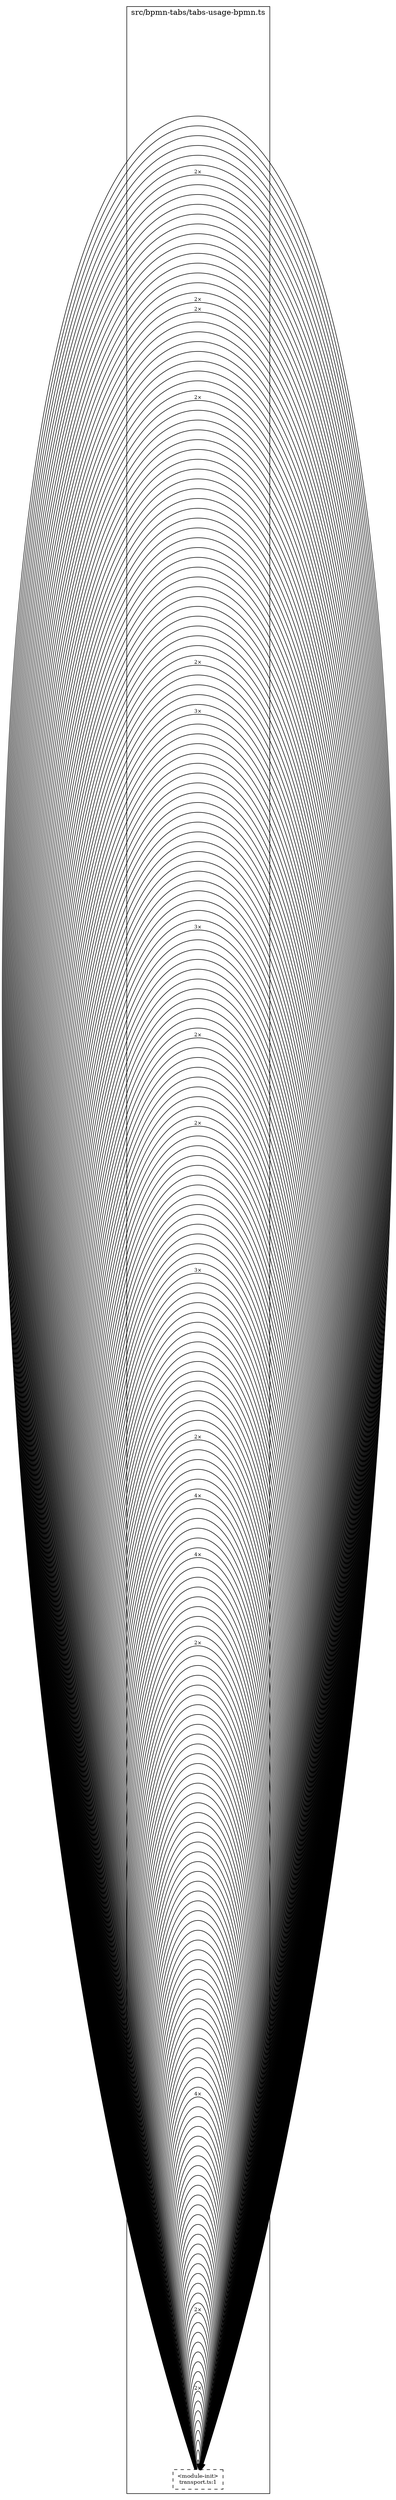 digraph G {
  graph [rankdir=LR];
  node [shape=box, fontsize=10];
  edge [fontsize=9];
  subgraph cluster_0 {
    label="src/bpmn-tabs/tabs-usage-bpmn.ts";
    n2f55736572732f6d6974612f [label="<module-init>\ntabs-usage-bpmn.ts:1"];
    n2f55736572732f6d6974612f [label="<anonymous class>.onCreatePanel()\ntabs-usage-bpmn.ts:13"];
    n2f55736572732f6d6974612f [label="tabs()\ntabs-usage-bpmn.ts:22"];
    n2f55736572732f6d6974612f [label="<anonymous class>.onActivate()\ntabs-usage-bpmn.ts:25"];
    n2f55736572732f6d6974612f [label="<anonymous class>.onClose()\ntabs-usage-bpmn.ts:36"];
    n2f55736572732f6d6974612f [label="<anonymous class>.onDestroyPanel()\ntabs-usage-bpmn.ts:49"];
    n2f55736572732f6d6974612f [label="<anonymous class>.onAddRequest()\ntabs-usage-bpmn.ts:54"];
    n2f55736572732f6d6974612f [label="addDiagram\ntabs-usage-bpmn.ts:59"];
    n2f55736572732f6d6974612f [label="baseline\ntabs-usage-bpmn.ts:65"];
    n2f55736572732f6d6974612f [label="<anonymous fn>()\ntabs-usage-bpmn.ts:66"];
    n2f55736572732f6d6974612f [label="dirty\ntabs-usage-bpmn.ts:68"];
    n2f55736572732f6d6974612f [label="hash\ntabs-usage-bpmn.ts:77"];
    n2f55736572732f6d6974612f [label="saveActive\ntabs-usage-bpmn.ts:84"];
  }
  subgraph cluster_1 {
    label="src/bpmn-tabs/tabs.ts";
    n2f55736572732f6d6974612f [label="<module-init>\ntabs.ts:1"];
    n2f55736572732f6d6974612f [label="<anonymous fn>()\ntabs.ts:40"];
    n2f55736572732f6d6974612f [label="Tabs.add()\ntabs.ts:45"];
    n2f55736572732f6d6974612f [label="<anonymous fn>()\ntabs.ts:77"];
    n2f55736572732f6d6974612f [label="<anonymous fn>()\ntabs.ts:78"];
    n2f55736572732f6d6974612f [label="<anonymous fn>()\ntabs.ts:88"];
    n2f55736572732f6d6974612f [label="<anonymous fn>()\ntabs.ts:89"];
    n2f55736572732f6d6974612f [label="Tabs.markDirty()\ntabs.ts:107"];
    n2f55736572732f6d6974612f [label="Tabs.close()\ntabs.ts:114"];
    n2f55736572732f6d6974612f [label="Tabs.activate()\ntabs.ts:146"];
    n2f55736572732f6d6974612f [label="<anonymous fn>()\ntabs.ts:151"];
    n2f55736572732f6d6974612f [label="<anonymous fn>()\ntabs.ts:156"];
    n2f55736572732f6d6974612f [label="Tabs.setTitle()\ntabs.ts:169"];
    n2f55736572732f6d6974612f [label="Tabs.closeOthers()\ntabs.ts:177"];
    n2f55736572732f6d6974612f [label="tabs()\ntabs.ts:178"];
    n2f55736572732f6d6974612f [label="Tabs.closeAll()\ntabs.ts:185"];
    n2f55736572732f6d6974612f [label="tabs()\ntabs.ts:186"];
    n2f55736572732f6d6974612f [label="Tabs.bind()\ntabs.ts:195"];
    n2f55736572732f6d6974612f [label="<anonymous fn>()\ntabs.ts:197"];
    n2f55736572732f6d6974612f [label="go()\ntabs.ts:201"];
    n2f55736572732f6d6974612f [label="<anonymous fn>()\ntabs.ts:221"];
    n2f55736572732f6d6974612f [label="<anonymous fn>()\ntabs.ts:231"];
    n2f55736572732f6d6974612f [label="<anonymous fn>()\ntabs.ts:236"];
    n2f55736572732f6d6974612f [label="<anonymous fn>()\ntabs.ts:241"];
    n2f55736572732f6d6974612f [label="<anonymous fn>()\ntabs.ts:242"];
    n2f55736572732f6d6974612f [label="<anonymous fn>()\ntabs.ts:243"];
    n2f55736572732f6d6974612f [label="<anonymous fn>()\ntabs.ts:246"];
    n2f55736572732f6d6974612f [label="<anonymous fn>()\ntabs.ts:256"];
    n2f55736572732f6d6974612f [label="Tabs.smoothStep()\ntabs.ts:261"];
    n2f55736572732f6d6974612f [label="Tabs.scrollTabIntoView()\ntabs.ts:276"];
    n2f55736572732f6d6974612f [label="<anonymous fn>()\ntabs.ts:289"];
    n2f55736572732f6d6974612f [label="Tabs.updateOverflow()\ntabs.ts:292"];
    n2f55736572732f6d6974612f [label="Tabs.tabById()\ntabs.ts:299"];
    n2f55736572732f6d6974612f [label="Tabs.panelById()\ntabs.ts:300"];
    n2f55736572732f6d6974612f [label="Tabs.getTabs()\ntabs.ts:301"];
    n2f55736572732f6d6974612f [label="Tabs.isTabClosable()\ntabs.ts:302"];
    n2f55736572732f6d6974612f [label="Tabs.destroy()\ntabs.ts:304"];
    n2f55736572732f6d6974612f [label="Tabs.setupContextMenu()\ntabs.ts:306"];
    n2f55736572732f6d6974612f [label="<anonymous fn>()\ntabs.ts:316"];
    n2f55736572732f6d6974612f [label="<anonymous fn>()\ntabs.ts:331"];
    n2f55736572732f6d6974612f [label="<anonymous fn>()\ntabs.ts:338"];
    n2f55736572732f6d6974612f [label="<anonymous fn>()\ntabs.ts:339"];
    n2f55736572732f6d6974612f [label="Tabs.openContextMenu()\ntabs.ts:342"];
    n2f55736572732f6d6974612f [label="Tabs.hideContextMenu()\ntabs.ts:362"];
    n2f55736572732f6d6974612f [label="Tabs.toggleAddMenu()\ntabs.ts:368"];
    n2f55736572732f6d6974612f [label="Tabs.hideAddMenu()\ntabs.ts:379"];
  }
  subgraph cluster_2 {
    label="src/properties/composer.ts";
    n2f55736572732f6d6974612f [label="<module-init>\ncomposer.ts:1"];
    n2f55736572732f6d6974612f [label="<anonymous fn>()\ncomposer.ts:4"];
  }
  subgraph cluster_3 {
    label="src/properties/contributors/business-rule-task.ts";
    n2f55736572732f6d6974612f [label="<module-init>\nbusiness-rule-task.ts:1"];
    n2f55736572732f6d6974612f [label="businessRuleTask()\nbusiness-rule-task.ts:8"];
  }
  subgraph cluster_4 {
    label="src/properties/contributors/call-activity-core.ts";
    n2f55736572732f6d6974612f [label="<module-init>\ncall-activity-core.ts:1"];
    n2f55736572732f6d6974612f [label="callActivityCore()\ncall-activity-core.ts:8"];
    n2f55736572732f6d6974612f [label="callActivityCore()\ncall-activity-core.ts:24"];
  }
  subgraph cluster_5 {
    label="src/properties/contributors/error-boundary-event.ts";
    n2f55736572732f6d6974612f [label="<module-init>\nerror-boundary-event.ts:1"];
    n2f55736572732f6d6974612f [label="errorBoundaryEvent()\nerror-boundary-event.ts:15"];
    n2f55736572732f6d6974612f [label="ensureEntry()\nerror-boundary-event.ts:28"];
  }
  subgraph cluster_6 {
    label="src/properties/contributors/error-start-event.ts";
    n2f55736572732f6d6974612f [label="<module-init>\nerror-start-event.ts:1"];
    n2f55736572732f6d6974612f [label="errorStartEvent()\nerror-start-event.ts:15"];
    n2f55736572732f6d6974612f [label="ensureEntry()\nerror-start-event.ts:28"];
  }
  subgraph cluster_7 {
    label="src/properties/contributors/execution-flags.ts";
    n2f55736572732f6d6974612f [label="<module-init>\nexecution-flags.ts:1"];
    n2f55736572732f6d6974612f [label="executionFlags()\nexecution-flags.ts:7"];
  }
  subgraph cluster_8 {
    label="src/properties/contributors/in-mappings.ts";
    n2f55736572732f6d6974612f [label="<module-init>\nin-mappings.ts:1"];
    n2f55736572732f6d6974612f [label="inMappings()\nin-mappings.ts:7"];
  }
  subgraph cluster_9 {
    label="src/properties/contributors/index.ts";
    n2f55736572732f6d6974612f [label="<module-init>\nindex.ts:1"];
  }
  subgraph cluster_10 {
    label="src/properties/contributors/intermediate-message-event.ts";
    n2f55736572732f6d6974612f [label="<module-init>\nintermediate-message-event.ts:1"];
    n2f55736572732f6d6974612f [label="intermediateMessageEvent()\nintermediate-message-event.ts:8"];
  }
  subgraph cluster_11 {
    label="src/properties/contributors/message-boundary-event.ts";
    n2f55736572732f6d6974612f [label="<module-init>\nmessage-boundary-event.ts:1"];
    n2f55736572732f6d6974612f [label="messageBoundaryEvent()\nmessage-boundary-event.ts:8"];
  }
  subgraph cluster_12 {
    label="src/properties/contributors/multi-instance.ts";
    n2f55736572732f6d6974612f [label="<module-init>\nmulti-instance.ts:1"];
    n2f55736572732f6d6974612f [label="multiInstance()\nmulti-instance.ts:9"];
    n2f55736572732f6d6974612f [label="miGroup()\nmulti-instance.ts:14"];
    n2f55736572732f6d6974612f [label="ensureEntry()\nmulti-instance.ts:30"];
    n2f55736572732f6d6974612f [label="isOurs()\nmulti-instance.ts:47"];
    n2f55736572732f6d6974612f [label="isLoopCardinality()\nmulti-instance.ts:48"];
    n2f55736572732f6d6974612f [label="isCompletionCondition()\nmulti-instance.ts:49"];
    n2f55736572732f6d6974612f [label="multiInstance()\nmulti-instance.ts:55"];
    n2f55736572732f6d6974612f [label="multiInstance()\nmulti-instance.ts:68"];
  }
  subgraph cluster_13 {
    label="src/properties/contributors/out-mapping-options.ts";
    n2f55736572732f6d6974612f [label="<module-init>\nout-mapping-options.ts:1"];
    n2f55736572732f6d6974612f [label="outMappingOptions()\nout-mapping-options.ts:9"];
  }
  subgraph cluster_14 {
    label="src/properties/contributors/out-mappings.ts";
    n2f55736572732f6d6974612f [label="<module-init>\nout-mappings.ts:1"];
    n2f55736572732f6d6974612f [label="outMappings()\nout-mappings.ts:8"];
  }
  subgraph cluster_15 {
    label="src/properties/contributors/receivetask-inbound-event.ts";
    n2f55736572732f6d6974612f [label="<module-init>\nreceivetask-inbound-event.ts:1"];
    n2f55736572732f6d6974612f [label="receiveTaskInboundEvent()\nreceivetask-inbound-event.ts:13"];
  }
  subgraph cluster_16 {
    label="src/properties/contributors/sendtask-outbound-event.ts";
    n2f55736572732f6d6974612f [label="<module-init>\nsendtask-outbound-event.ts:1"];
    n2f55736572732f6d6974612f [label="sendTaskOutboundEvent()\nsendtask-outbound-event.ts:8"];
  }
  subgraph cluster_17 {
    label="src/properties/contributors/sequence-flow-condition.ts";
    n2f55736572732f6d6974612f [label="<module-init>\nsequence-flow-condition.ts:1"];
    n2f55736572732f6d6974612f [label="sequenceFlowCondition()\nsequence-flow-condition.ts:8"];
  }
  subgraph cluster_18 {
    label="src/properties/contributors/service-task-general.ts";
    n2f55736572732f6d6974612f [label="<module-init>\nservice-task-general.ts:1"];
    n2f55736572732f6d6974612f [label="serviceTaskGeneral()\nservice-task-general.ts:8"];
  }
  subgraph cluster_19 {
    label="src/properties/contributors/start-message-event.ts";
    n2f55736572732f6d6974612f [label="<module-init>\nstart-message-event.ts:1"];
    n2f55736572732f6d6974612f [label="hasFlowableMessageMetadata\nstart-message-event.ts:8"];
    n2f55736572732f6d6974612f [label="<anonymous fn>()\nstart-message-event.ts:11"];
    n2f55736572732f6d6974612f [label="hasMessageEventDefinition\nstart-message-event.ts:17"];
    n2f55736572732f6d6974612f [label="hasTimerDefinition\nstart-message-event.ts:22"];
    n2f55736572732f6d6974612f [label="startMessageEvent()\nstart-message-event.ts:27"];
  }
  subgraph cluster_20 {
    label="src/properties/contributors/variable-aggregations.ts";
    n2f55736572732f6d6974612f [label="<module-init>\nvariable-aggregations.ts:1"];
    n2f55736572732f6d6974612f [label="variableAggregations()\nvariable-aggregations.ts:5"];
  }
  subgraph cluster_21 {
    label="src/properties/entries/business-rule-task.ts";
    n2f55736572732f6d6974612f [label="<module-init>\nbusiness-rule-task.ts:1"];
    n2f55736572732f6d6974612f [label="DecisionTableReferenceEntry\nbusiness-rule-task.ts:13"];
    n2f55736572732f6d6974612f [label="getValue()\nbusiness-rule-task.ts:21"];
    n2f55736572732f6d6974612f [label="setValue()\nbusiness-rule-task.ts:26"];
    n2f55736572732f6d6974612f [label="DecisionThrowOnNoHitsEntry\nbusiness-rule-task.ts:42"];
    n2f55736572732f6d6974612f [label="getValue()\nbusiness-rule-task.ts:49"];
    n2f55736572732f6d6974612f [label="setValue()\nbusiness-rule-task.ts:54"];
  }
  subgraph cluster_22 {
    label="src/properties/entries/call-activity.ts";
    n2f55736572732f6d6974612f [label="<module-init>\ncall-activity.ts:1"];
    n2f55736572732f6d6974612f [label="CalledElementEntry\ncall-activity.ts:6"];
    n2f55736572732f6d6974612f [label="getValue()\ncall-activity.ts:12"];
    n2f55736572732f6d6974612f [label="setValue()\ncall-activity.ts:13"];
    n2f55736572732f6d6974612f [label="BusinessKeyEntry\ncall-activity.ts:17"];
    n2f55736572732f6d6974612f [label="getValue()\ncall-activity.ts:23"];
    n2f55736572732f6d6974612f [label="setValue()\ncall-activity.ts:24"];
    n2f55736572732f6d6974612f [label="InheritBusinessKeyEntry\ncall-activity.ts:39"];
    n2f55736572732f6d6974612f [label="getValue()\ncall-activity.ts:44"];
    n2f55736572732f6d6974612f [label="setValue()\ncall-activity.ts:50"];
    n2f55736572732f6d6974612f [label="InheritVariablesEntry\ncall-activity.ts:61"];
    n2f55736572732f6d6974612f [label="getValue()\ncall-activity.ts:66"];
    n2f55736572732f6d6974612f [label="setValue()\ncall-activity.ts:70"];
  }
  subgraph cluster_23 {
    label="src/properties/entries/error.ts";
    n2f55736572732f6d6974612f [label="<module-init>\nerror.ts:1"];
    n2f55736572732f6d6974612f [label="ErrorVariableNameEntry\nerror.ts:10"];
    n2f55736572732f6d6974612f [label="getValue()\nerror.ts:16"];
    n2f55736572732f6d6974612f [label="setValue()\nerror.ts:17"];
    n2f55736572732f6d6974612f [label="ErrorVariableTransientEntry\nerror.ts:21"];
    n2f55736572732f6d6974612f [label="getValue()\nerror.ts:26"];
    n2f55736572732f6d6974612f [label="setValue()\nerror.ts:27"];
    n2f55736572732f6d6974612f [label="ErrorVariableLocalScopeEntry\nerror.ts:31"];
    n2f55736572732f6d6974612f [label="getValue()\nerror.ts:36"];
    n2f55736572732f6d6974612f [label="setValue()\nerror.ts:37"];
    n2f55736572732f6d6974612f [label="ErrorDef_VariableNameEntry\nerror.ts:41"];
    n2f55736572732f6d6974612f [label="getValue()\nerror.ts:47"];
    n2f55736572732f6d6974612f [label="setValue()\nerror.ts:48"];
    n2f55736572732f6d6974612f [label="ErrorDef_VariableTransientEntry\nerror.ts:55"];
    n2f55736572732f6d6974612f [label="getValue()\nerror.ts:60"];
    n2f55736572732f6d6974612f [label="setValue()\nerror.ts:61"];
    n2f55736572732f6d6974612f [label="ErrorDef_VariableLocalScopeEntry\nerror.ts:68"];
    n2f55736572732f6d6974612f [label="getValue()\nerror.ts:73"];
    n2f55736572732f6d6974612f [label="setValue()\nerror.ts:74"];
    n2f55736572732f6d6974612f [label="ErrorCodeEntry\nerror.ts:81"];
    n2f55736572732f6d6974612f [label="getValue()\nerror.ts:89"];
    n2f55736572732f6d6974612f [label="setValue()\nerror.ts:94"];
    n2f55736572732f6d6974612f [label="target()\nerror.ts:111"];
    n2f55736572732f6d6974612f [label="addErrorMapping\nerror.ts:123"];
    n2f55736572732f6d6974612f [label="ErrorInSourceEntry\nerror.ts:131"];
    n2f55736572732f6d6974612f [label="getValue()\nerror.ts:135"];
    n2f55736572732f6d6974612f [label="setValue()\nerror.ts:136"];
    n2f55736572732f6d6974612f [label="getOptions()\nerror.ts:137"];
    n2f55736572732f6d6974612f [label="ErrorInTargetEntry\nerror.ts:145"];
    n2f55736572732f6d6974612f [label="getValue()\nerror.ts:150"];
    n2f55736572732f6d6974612f [label="setValue()\nerror.ts:151"];
    n2f55736572732f6d6974612f [label="ErrorInTransientEntry\nerror.ts:155"];
    n2f55736572732f6d6974612f [label="getValue()\nerror.ts:159"];
    n2f55736572732f6d6974612f [label="setValue()\nerror.ts:160"];
    n2f55736572732f6d6974612f [label="ErrorMappingGroupComponent\nerror.ts:164"];
    n2f55736572732f6d6974612f [label="items()\nerror.ts:170"];
    n2f55736572732f6d6974612f [label="remove()\nerror.ts:177"];
    n2f55736572732f6d6974612f [label="add()\nerror.ts:180"];
    n2f55736572732f6d6974612f [label="createErrorMappingGroup\nerror.ts:194"];
  }
  subgraph cluster_24 {
    label="src/properties/entries/event-registry.ts";
    n2f55736572732f6d6974612f [label="<module-init>\nevent-registry.ts:1"];
    n2f55736572732f6d6974612f [label="EventTypeEntry\nevent-registry.ts:17"];
    n2f55736572732f6d6974612f [label="getValue()\nevent-registry.ts:25"];
    n2f55736572732f6d6974612f [label="setValue()\nevent-registry.ts:32"];
    n2f55736572732f6d6974612f [label="SendSynchronouslyEntry\nevent-registry.ts:82"];
    n2f55736572732f6d6974612f [label="getValue()\nevent-registry.ts:89"];
    n2f55736572732f6d6974612f [label="setValue()\nevent-registry.ts:96"];
    n2f55736572732f6d6974612f [label="EventInParamSourceEntry\nevent-registry.ts:127"];
    n2f55736572732f6d6974612f [label="getValue()\nevent-registry.ts:132"];
    n2f55736572732f6d6974612f [label="setValue()\nevent-registry.ts:133"];
    n2f55736572732f6d6974612f [label="EventInParamTargetEntry\nevent-registry.ts:137"];
    n2f55736572732f6d6974612f [label="getValue()\nevent-registry.ts:142"];
    n2f55736572732f6d6974612f [label="setValue()\nevent-registry.ts:143"];
    n2f55736572732f6d6974612f [label="OutboundEventMappingGroupComponent\nevent-registry.ts:147"];
    n2f55736572732f6d6974612f [label="items()\nevent-registry.ts:155"];
    n2f55736572732f6d6974612f [label="remove()\nevent-registry.ts:161"];
    n2f55736572732f6d6974612f [label="add()\nevent-registry.ts:165"];
    n2f55736572732f6d6974612f [label="EventOutParamSourceEntry\nevent-registry.ts:180"];
    n2f55736572732f6d6974612f [label="getValue()\nevent-registry.ts:185"];
    n2f55736572732f6d6974612f [label="setValue()\nevent-registry.ts:186"];
    n2f55736572732f6d6974612f [label="EventOutParamTargetEntry\nevent-registry.ts:190"];
    n2f55736572732f6d6974612f [label="getValue()\nevent-registry.ts:195"];
    n2f55736572732f6d6974612f [label="setValue()\nevent-registry.ts:196"];
    n2f55736572732f6d6974612f [label="EventOutParamTransientEntry\nevent-registry.ts:200"];
    n2f55736572732f6d6974612f [label="getValue()\nevent-registry.ts:204"];
    n2f55736572732f6d6974612f [label="setValue()\nevent-registry.ts:205"];
    n2f55736572732f6d6974612f [label="InboundEventMappingGroupComponent\nevent-registry.ts:209"];
    n2f55736572732f6d6974612f [label="items()\nevent-registry.ts:217"];
    n2f55736572732f6d6974612f [label="remove()\nevent-registry.ts:224"];
    n2f55736572732f6d6974612f [label="add()\nevent-registry.ts:228"];
    n2f55736572732f6d6974612f [label="createOutboundEventMappingGroup\nevent-registry.ts:243"];
    n2f55736572732f6d6974612f [label="createInboundEventMappingGroup\nevent-registry.ts:250"];
    n2f55736572732f6d6974612f [label="EventCorrelationParamNameEntry\nevent-registry.ts:257"];
    n2f55736572732f6d6974612f [label="getValue()\nevent-registry.ts:265"];
    n2f55736572732f6d6974612f [label="setValue()\nevent-registry.ts:270"];
    n2f55736572732f6d6974612f [label="EventCorrelationParamValueEntry\nevent-registry.ts:293"];
    n2f55736572732f6d6974612f [label="getValue()\nevent-registry.ts:301"];
    n2f55736572732f6d6974612f [label="setValue()\nevent-registry.ts:306"];
    n2f55736572732f6d6974612f [label="createCorrelationParametersGroup\nevent-registry.ts:329"];
  }
  subgraph cluster_25 {
    label="src/properties/entries/execution.ts";
    n2f55736572732f6d6974612f [label="<module-init>\nexecution.ts:1"];
    n2f55736572732f6d6974612f [label="AsyncEntry\nexecution.ts:6"];
    n2f55736572732f6d6974612f [label="getValue()\nexecution.ts:11"];
    n2f55736572732f6d6974612f [label="setValue()\nexecution.ts:12"];
    n2f55736572732f6d6974612f [label="AsyncLeaveEntry\nexecution.ts:22"];
    n2f55736572732f6d6974612f [label="getValue()\nexecution.ts:27"];
    n2f55736572732f6d6974612f [label="setValue()\nexecution.ts:28"];
    n2f55736572732f6d6974612f [label="ExclusiveEntry\nexecution.ts:38"];
    n2f55736572732f6d6974612f [label="getValue()\nexecution.ts:43"];
    n2f55736572732f6d6974612f [label="setValue()\nexecution.ts:44"];
    n2f55736572732f6d6974612f [label="ExclusiveLeaveEntry\nexecution.ts:54"];
    n2f55736572732f6d6974612f [label="getValue()\nexecution.ts:59"];
    n2f55736572732f6d6974612f [label="setValue()\nexecution.ts:60"];
    n2f55736572732f6d6974612f [label="IsForCompensationEntry\nexecution.ts:70"];
    n2f55736572732f6d6974612f [label="getValue()\nexecution.ts:75"];
    n2f55736572732f6d6974612f [label="setValue()\nexecution.ts:76"];
    n2f55736572732f6d6974612f [label="CompleteAsyncEntry\nexecution.ts:80"];
    n2f55736572732f6d6974612f [label="getValue()\nexecution.ts:85"];
    n2f55736572732f6d6974612f [label="setValue()\nexecution.ts:86"];
  }
  subgraph cluster_26 {
    label="src/properties/entries/in-out-mappings.ts";
    n2f55736572732f6d6974612f [label="<module-init>\nin-out-mappings.ts:1"];
    n2f55736572732f6d6974612f [label="InOutMappingTypeEntry\nin-out-mappings.ts:13"];
    n2f55736572732f6d6974612f [label="getValue()\nin-out-mappings.ts:17"];
    n2f55736572732f6d6974612f [label="setValue()\nin-out-mappings.ts:18"];
    n2f55736572732f6d6974612f [label="getOptions()\nin-out-mappings.ts:26"];
    n2f55736572732f6d6974612f [label="InOutMappingSourceEntry\nin-out-mappings.ts:33"];
    n2f55736572732f6d6974612f [label="getValue()\nin-out-mappings.ts:38"];
    n2f55736572732f6d6974612f [label="setValue()\nin-out-mappings.ts:45"];
    n2f55736572732f6d6974612f [label="InOutMappingTargetEntry\nin-out-mappings.ts:60"];
    n2f55736572732f6d6974612f [label="getValue()\nin-out-mappings.ts:65"];
    n2f55736572732f6d6974612f [label="setValue()\nin-out-mappings.ts:66"];
    n2f55736572732f6d6974612f [label="InMappingsGroupComponent\nin-out-mappings.ts:72"];
    n2f55736572732f6d6974612f [label="items()\nin-out-mappings.ts:79"];
    n2f55736572732f6d6974612f [label="remove()\nin-out-mappings.ts:86"];
    n2f55736572732f6d6974612f [label="add()\nin-out-mappings.ts:89"];
    n2f55736572732f6d6974612f [label="OutMappingsGroupComponent\nin-out-mappings.ts:103"];
    n2f55736572732f6d6974612f [label="items()\nin-out-mappings.ts:110"];
    n2f55736572732f6d6974612f [label="remove()\nin-out-mappings.ts:117"];
    n2f55736572732f6d6974612f [label="add()\nin-out-mappings.ts:120"];
    n2f55736572732f6d6974612f [label="UseLocalScopeForOutParametersEntry\nin-out-mappings.ts:134"];
    n2f55736572732f6d6974612f [label="getValue()\nin-out-mappings.ts:139"];
    n2f55736572732f6d6974612f [label="setValue()\nin-out-mappings.ts:140"];
    n2f55736572732f6d6974612f [label="OutMappingsOptionsComponent\nin-out-mappings.ts:150"];
  }
  subgraph cluster_27 {
    label="src/properties/entries/multi-instance.ts";
    n2f55736572732f6d6974612f [label="<module-init>\nmulti-instance.ts:1"];
    n2f55736572732f6d6974612f [label="FlowableCollectionEntry\nmulti-instance.ts:6"];
    n2f55736572732f6d6974612f [label="getValue()\nmulti-instance.ts:13"];
    n2f55736572732f6d6974612f [label="setValue()\nmulti-instance.ts:14"];
    n2f55736572732f6d6974612f [label="FlowableElementVariableEntry\nmulti-instance.ts:29"];
    n2f55736572732f6d6974612f [label="getValue()\nmulti-instance.ts:36"];
    n2f55736572732f6d6974612f [label="setValue()\nmulti-instance.ts:37"];
    n2f55736572732f6d6974612f [label="FlowableElementIndexVariableEntry\nmulti-instance.ts:52"];
    n2f55736572732f6d6974612f [label="getValue()\nmulti-instance.ts:59"];
    n2f55736572732f6d6974612f [label="setValue()\nmulti-instance.ts:60"];
  }
  subgraph cluster_28 {
    label="src/properties/entries/sequence-flow.ts";
    n2f55736572732f6d6974612f [label="<module-init>\nsequence-flow.ts:1"];
    n2f55736572732f6d6974612f [label="ConditionExpressionEntry\nsequence-flow.ts:6"];
    n2f55736572732f6d6974612f [label="getValue()\nsequence-flow.ts:14"];
    n2f55736572732f6d6974612f [label="setValue()\nsequence-flow.ts:22"];
  }
  subgraph cluster_29 {
    label="src/properties/entries/service-task.ts";
    n2f55736572732f6d6974612f [label="<module-init>\nservice-task.ts:1"];
    n2f55736572732f6d6974612f [label="getServiceImplType\nservice-task.ts:8"];
    n2f55736572732f6d6974612f [label="ServiceImplementationTypeEntry\nservice-task.ts:14"];
    n2f55736572732f6d6974612f [label="getValue()\nservice-task.ts:20"];
    n2f55736572732f6d6974612f [label="setValue()\nservice-task.ts:21"];
    n2f55736572732f6d6974612f [label="getOptions()\nservice-task.ts:40"];
    n2f55736572732f6d6974612f [label="ServiceImplementationValueEntry\nservice-task.ts:55"];
    n2f55736572732f6d6974612f [label="getValue()\nservice-task.ts:62"];
    n2f55736572732f6d6974612f [label="setValue()\nservice-task.ts:70"];
  }
  subgraph cluster_30 {
    label="src/properties/entries/spacer.ts";
    n2f55736572732f6d6974612f [label="<module-init>\nspacer.ts:1"];
    n2f55736572732f6d6974612f [label="GeneralSpacerEntry\nspacer.ts:3"];
  }
  subgraph cluster_31 {
    label="src/properties/entries/variable-aggregations.ts";
    n2f55736572732f6d6974612f [label="<module-init>\nvariable-aggregations.ts:1"];
    n2f55736572732f6d6974612f [label="VariableAggregationTargetEntry\nvariable-aggregations.ts:15"];
    n2f55736572732f6d6974612f [label="getValue()\nvariable-aggregations.ts:20"];
    n2f55736572732f6d6974612f [label="setValue()\nvariable-aggregations.ts:21"];
    n2f55736572732f6d6974612f [label="VariableAggregationCreationModeEntry\nvariable-aggregations.ts:26"];
    n2f55736572732f6d6974612f [label="getValue()\nvariable-aggregations.ts:31"];
    n2f55736572732f6d6974612f [label="setValue()\nvariable-aggregations.ts:39"];
    n2f55736572732f6d6974612f [label="getOptions()\nvariable-aggregations.ts:49"];
    n2f55736572732f6d6974612f [label="AggregationDefinitionSourceEntry\nvariable-aggregations.ts:59"];
    n2f55736572732f6d6974612f [label="getValue()\nvariable-aggregations.ts:65"];
    n2f55736572732f6d6974612f [label="setValue()\nvariable-aggregations.ts:74"];
    n2f55736572732f6d6974612f [label="AggregationDefinitionTargetEntry\nvariable-aggregations.ts:94"];
    n2f55736572732f6d6974612f [label="getValue()\nvariable-aggregations.ts:100"];
    n2f55736572732f6d6974612f [label="setValue()\nvariable-aggregations.ts:109"];
    n2f55736572732f6d6974612f [label="VariableAggregationsGroupComponent\nvariable-aggregations.ts:129"];
    n2f55736572732f6d6974612f [label="items()\nvariable-aggregations.ts:141"];
    n2f55736572732f6d6974612f [label="entries()\nvariable-aggregations.ts:162"];
    n2f55736572732f6d6974612f [label="items()\nvariable-aggregations.ts:165"];
    n2f55736572732f6d6974612f [label="remove()\nvariable-aggregations.ts:184"];
    n2f55736572732f6d6974612f [label="label()\nvariable-aggregations.ts:185"];
    n2f55736572732f6d6974612f [label="add()\nvariable-aggregations.ts:201"];
    n2f55736572732f6d6974612f [label="remove()\nvariable-aggregations.ts:218"];
    n2f55736572732f6d6974612f [label="add()\nvariable-aggregations.ts:228"];
  }
  subgraph cluster_32 {
    label="src/properties/group-utils.ts";
    n2f55736572732f6d6974612f [label="<module-init>\ngroup-utils.ts:1"];
    n2f55736572732f6d6974612f [label="findGroup\ngroup-utils.ts:3"];
    n2f55736572732f6d6974612f [label="insertAfterIdOrName\ngroup-utils.ts:7"];
    n2f55736572732f6d6974612f [label="ensureGeneralSeparator\ngroup-utils.ts:17"];
  }
  subgraph cluster_33 {
    label="src/properties/guards.ts";
    n2f55736572732f6d6974612f [label="<module-init>\nguards.ts:1"];
    n2f55736572732f6d6974612f [label="getType\nguards.ts:3"];
    n2f55736572732f6d6974612f [label="isActivityLike\nguards.ts:7"];
    n2f55736572732f6d6974612f [label="isStartOrEndEvent\nguards.ts:12"];
    n2f55736572732f6d6974612f [label="isServiceTask\nguards.ts:17"];
    n2f55736572732f6d6974612f [label="isSendTask\nguards.ts:21"];
    n2f55736572732f6d6974612f [label="isReceiveTask\nguards.ts:25"];
    n2f55736572732f6d6974612f [label="isIntermediateCatchEvent\nguards.ts:29"];
    n2f55736572732f6d6974612f [label="isBoundaryEvent\nguards.ts:33"];
    n2f55736572732f6d6974612f [label="isMessageBoundaryEvent\nguards.ts:37"];
    n2f55736572732f6d6974612f [label="isCallActivity\nguards.ts:45"];
    n2f55736572732f6d6974612f [label="isStartEvent\nguards.ts:49"];
    n2f55736572732f6d6974612f [label="isBusinessRuleTask\nguards.ts:53"];
    n2f55736572732f6d6974612f [label="isTimerIntermediateCatchEvent\nguards.ts:57"];
    n2f55736572732f6d6974612f [label="isTimerBoundaryEvent\nguards.ts:65"];
    n2f55736572732f6d6974612f [label="isErrorBoundaryEvent\nguards.ts:73"];
    n2f55736572732f6d6974612f [label="isErrorStartEvent\nguards.ts:81"];
    n2f55736572732f6d6974612f [label="isSequenceFlow\nguards.ts:89"];
    n2f55736572732f6d6974612f [label="isEngineExecutedTask\nguards.ts:93"];
  }
  subgraph cluster_34 {
    label="src/properties/helpers/dmn.ts";
    n2f55736572732f6d6974612f [label="<module-init>\ndmn.ts:1"];
    n2f55736572732f6d6974612f [label="findFlowableFieldByName\ndmn.ts:3"];
    n2f55736572732f6d6974612f [label="<anonymous fn>()\ndmn.ts:6"];
    n2f55736572732f6d6974612f [label="ensureFlowableField\ndmn.ts:13"];
    n2f55736572732f6d6974612f [label="getFieldStringValue\ndmn.ts:23"];
    n2f55736572732f6d6974612f [label="setFieldStringValue\ndmn.ts:31"];
    n2f55736572732f6d6974612f [label="ensureBusinessRuleDefaults\ndmn.ts:47"];
    n2f55736572732f6d6974612f [label="decisionRefType()\ndmn.ts:57"];
  }
  subgraph cluster_35 {
    label="src/properties/helpers/entries.ts";
    n2f55736572732f6d6974612f [label="<module-init>\nentries.ts:1"];
  }
  subgraph cluster_36 {
    label="src/properties/helpers/errors.ts";
    n2f55736572732f6d6974612f [label="getErrorEventDefinition\nerrors.ts:1"];
    n2f55736572732f6d6974612f [label="<module-init>\nerrors.ts:1"];
  }
  subgraph cluster_37 {
    label="src/properties/helpers/ext.ts";
    n2f55736572732f6d6974612f [label="getExtensionElements\next.ts:1"];
    n2f55736572732f6d6974612f [label="<module-init>\next.ts:1"];
    n2f55736572732f6d6974612f [label="ensureExtensionElements\next.ts:5"];
    n2f55736572732f6d6974612f [label="getDefinitions\next.ts:14"];
  }
  subgraph cluster_38 {
    label="src/properties/helpers/flowable-events.ts";
    n2f55736572732f6d6974612f [label="<module-init>\nflowable-events.ts:1"];
    n2f55736572732f6d6974612f [label="getEventTypeElement\nflowable-events.ts:5"];
    n2f55736572732f6d6974612f [label="<anonymous fn>()\nflowable-events.ts:8"];
    n2f55736572732f6d6974612f [label="getSendSynchronouslyElement\nflowable-events.ts:11"];
    n2f55736572732f6d6974612f [label="<anonymous fn>()\nflowable-events.ts:14"];
    n2f55736572732f6d6974612f [label="getEventParameters\nflowable-events.ts:17"];
    n2f55736572732f6d6974612f [label="<anonymous fn>()\nflowable-events.ts:21"];
    n2f55736572732f6d6974612f [label="addEventParameter\nflowable-events.ts:24"];
    n2f55736572732f6d6974612f [label="removeEventParameter\nflowable-events.ts:41"];
    n2f55736572732f6d6974612f [label="getEventCorrelationParameter\nflowable-events.ts:50"];
    n2f55736572732f6d6974612f [label="<anonymous fn>()\nflowable-events.ts:53"];
  }
  subgraph cluster_39 {
    label="src/properties/helpers/flowable-mappings.ts";
    n2f55736572732f6d6974612f [label="<module-init>\nflowable-mappings.ts:1"];
    n2f55736572732f6d6974612f [label="getFlowableMappings\nflowable-mappings.ts:7"];
    n2f55736572732f6d6974612f [label="addFlowableMapping\nflowable-mappings.ts:18"];
    n2f55736572732f6d6974612f [label="removeFlowableMapping\nflowable-mappings.ts:26"];
    n2f55736572732f6d6974612f [label="getMappingType\nflowable-mappings.ts:35"];
    n2f55736572732f6d6974612f [label="has()\nflowable-mappings.ts:41"];
  }
  subgraph cluster_40 {
    label="src/properties/helpers/variable-aggregations.ts";
    n2f55736572732f6d6974612f [label="<module-init>\nvariable-aggregations.ts:1"];
    n2f55736572732f6d6974612f [label="getFlowableVariableAggregations\nvariable-aggregations.ts:3"];
    n2f55736572732f6d6974612f [label="addVariableAggregation\nvariable-aggregations.ts:13"];
    n2f55736572732f6d6974612f [label="removeVariableAggregation\nvariable-aggregations.ts:21"];
    n2f55736572732f6d6974612f [label="getAggregationDefinitions\nvariable-aggregations.ts:30"];
    n2f55736572732f6d6974612f [label="addAggregationDefinition\nvariable-aggregations.ts:35"];
    n2f55736572732f6d6974612f [label="removeAggregationDefinition\nvariable-aggregations.ts:41"];
  }
  subgraph cluster_41 {
    label="src/properties/types.ts";
    n2f55736572732f6d6974612f [label="<module-init>\ntypes.ts:1"];
  }
  subgraph cluster_42 {
    label="src/sidecar/bridge.ts";
    n2f55736572732f6d6974612f [label="<module-init>\nbridge.ts:1"];
    n2f55736572732f6d6974612f [label="uid\nbridge.ts:14"];
    n2f55736572732f6d6974612f [label="SidecarBridge.handshake()\nbridge.ts:36"];
    n2f55736572732f6d6974612f [label="<anonymous fn>()\nbridge.ts:46"];
    n2f55736572732f6d6974612f [label="t()\nbridge.ts:47"];
    n2f55736572732f6d6974612f [label="off()\nbridge.ts:48"];
    n2f55736572732f6d6974612f [label="SidecarBridge.onRequest()\nbridge.ts:60"];
    n2f55736572732f6d6974612f [label="SidecarBridge.request()\nbridge.ts:64"];
    n2f55736572732f6d6974612f [label="<anonymous fn>()\nbridge.ts:75"];
    n2f55736572732f6d6974612f [label="timer()\nbridge.ts:76"];
    n2f55736572732f6d6974612f [label="SidecarBridge.emitEvent()\nbridge.ts:85"];
    n2f55736572732f6d6974612f [label="SidecarBridge.dispose()\nbridge.ts:98"];
    n2f55736572732f6d6974612f [label="<anonymous fn>()\nbridge.ts:104"];
  }
  subgraph cluster_43 {
    label="src/sidecar/shared/protocol.ts";
    n2f55736572732f6d6974612f [label="<module-init>\nprotocol.ts:1"];
    n2f55736572732f6d6974612f [label="isAnyMsg\nprotocol.ts:87"];
  }
  subgraph cluster_44 {
    label="src/sidecar/transports/dom.ts";
    n2f55736572732f6d6974612f [label="<module-init>\ndom.ts:1"];
    n2f55736572732f6d6974612f [label="createDomTransport\ndom.ts:5"];
    n2f55736572732f6d6974612f [label="handler()\ndom.ts:9"];
    n2f55736572732f6d6974612f [label="handler()\ndom.ts:13"];
    n2f55736572732f6d6974612f [label="<anonymous class>.send()\ndom.ts:20"];
    n2f55736572732f6d6974612f [label="<anonymous class>.onMessage()\ndom.ts:25"];
    n2f55736572732f6d6974612f [label="<anonymous fn>()\ndom.ts:27"];
    n2f55736572732f6d6974612f [label="<anonymous class>.close()\ndom.ts:29"];
  }
  subgraph cluster_45 {
    label="src/sidecar/transports/memory.ts";
    n2f55736572732f6d6974612f [label="<module-init>\nmemory.ts:1"];
    n2f55736572732f6d6974612f [label="<anonymous class>.send()\nmemory.ts:12"];
    n2f55736572732f6d6974612f [label="a()\nmemory.ts:14"];
    n2f55736572732f6d6974612f [label="<anonymous class>.onMessage()\nmemory.ts:16"];
    n2f55736572732f6d6974612f [label="a()\nmemory.ts:18"];
    n2f55736572732f6d6974612f [label="<anonymous class>.close()\nmemory.ts:20"];
    n2f55736572732f6d6974612f [label="<anonymous class>.send()\nmemory.ts:24"];
    n2f55736572732f6d6974612f [label="b()\nmemory.ts:26"];
    n2f55736572732f6d6974612f [label="<anonymous class>.onMessage()\nmemory.ts:28"];
    n2f55736572732f6d6974612f [label="b()\nmemory.ts:30"];
    n2f55736572732f6d6974612f [label="<anonymous class>.close()\nmemory.ts:32"];
  }
  subgraph cluster_46 {
    label="src/sidecar/transports/postMessage.ts";
    n2f55736572732f6d6974612f [label="<module-init>\npostMessage.ts:1"];
    n2f55736572732f6d6974612f [label="createPostMessageTransport\npostMessage.ts:5"];
    n2f55736572732f6d6974612f [label="onMessage()\npostMessage.ts:9"];
    n2f55736572732f6d6974612f [label="onMessage()\npostMessage.ts:12"];
    n2f55736572732f6d6974612f [label="<anonymous class>.send()\npostMessage.ts:19"];
    n2f55736572732f6d6974612f [label="<anonymous class>.onMessage()\npostMessage.ts:27"];
    n2f55736572732f6d6974612f [label="<anonymous fn>()\npostMessage.ts:29"];
    n2f55736572732f6d6974612f [label="<anonymous class>.close()\npostMessage.ts:31"];
  }
  subgraph cluster_47 {
    label="src/sidecar/transports/transport.ts";
    n2f55736572732f6d6974612f [label="<module-init>\ntransport.ts:1",style="dashed"];
  }
  n2f55736572732f6d6974612f -> n2f55736572732f6d6974612f;
  n2f55736572732f6d6974612f -> n2f55736572732f6d6974612f;
  n2f55736572732f6d6974612f -> n2f55736572732f6d6974612f;
  n2f55736572732f6d6974612f -> n2f55736572732f6d6974612f;
  n2f55736572732f6d6974612f -> n2f55736572732f6d6974612f;
  n2f55736572732f6d6974612f -> n2f55736572732f6d6974612f;
  n2f55736572732f6d6974612f -> n2f55736572732f6d6974612f;
  n2f55736572732f6d6974612f -> n2f55736572732f6d6974612f [label="2×"];
  n2f55736572732f6d6974612f -> n2f55736572732f6d6974612f;
  n2f55736572732f6d6974612f -> n2f55736572732f6d6974612f;
  n2f55736572732f6d6974612f -> n2f55736572732f6d6974612f;
  n2f55736572732f6d6974612f -> n2f55736572732f6d6974612f;
  n2f55736572732f6d6974612f -> n2f55736572732f6d6974612f;
  n2f55736572732f6d6974612f -> n2f55736572732f6d6974612f;
  n2f55736572732f6d6974612f -> n2f55736572732f6d6974612f;
  n2f55736572732f6d6974612f -> n2f55736572732f6d6974612f [label="2×"];
  n2f55736572732f6d6974612f -> n2f55736572732f6d6974612f;
  n2f55736572732f6d6974612f -> n2f55736572732f6d6974612f;
  n2f55736572732f6d6974612f -> n2f55736572732f6d6974612f;
  n2f55736572732f6d6974612f -> n2f55736572732f6d6974612f;
  n2f55736572732f6d6974612f -> n2f55736572732f6d6974612f;
  n2f55736572732f6d6974612f -> n2f55736572732f6d6974612f;
  n2f55736572732f6d6974612f -> n2f55736572732f6d6974612f;
  n2f55736572732f6d6974612f -> n2f55736572732f6d6974612f;
  n2f55736572732f6d6974612f -> n2f55736572732f6d6974612f;
  n2f55736572732f6d6974612f -> n2f55736572732f6d6974612f;
  n2f55736572732f6d6974612f -> n2f55736572732f6d6974612f;
  n2f55736572732f6d6974612f -> n2f55736572732f6d6974612f;
  n2f55736572732f6d6974612f -> n2f55736572732f6d6974612f;
  n2f55736572732f6d6974612f -> n2f55736572732f6d6974612f;
  n2f55736572732f6d6974612f -> n2f55736572732f6d6974612f;
  n2f55736572732f6d6974612f -> n2f55736572732f6d6974612f;
  n2f55736572732f6d6974612f -> n2f55736572732f6d6974612f;
  n2f55736572732f6d6974612f -> n2f55736572732f6d6974612f;
  n2f55736572732f6d6974612f -> n2f55736572732f6d6974612f;
  n2f55736572732f6d6974612f -> n2f55736572732f6d6974612f;
  n2f55736572732f6d6974612f -> n2f55736572732f6d6974612f;
  n2f55736572732f6d6974612f -> n2f55736572732f6d6974612f [label="4×"];
  n2f55736572732f6d6974612f -> n2f55736572732f6d6974612f;
  n2f55736572732f6d6974612f -> n2f55736572732f6d6974612f;
  n2f55736572732f6d6974612f -> n2f55736572732f6d6974612f;
  n2f55736572732f6d6974612f -> n2f55736572732f6d6974612f;
  n2f55736572732f6d6974612f -> n2f55736572732f6d6974612f;
  n2f55736572732f6d6974612f -> n2f55736572732f6d6974612f;
  n2f55736572732f6d6974612f -> n2f55736572732f6d6974612f;
  n2f55736572732f6d6974612f -> n2f55736572732f6d6974612f;
  n2f55736572732f6d6974612f -> n2f55736572732f6d6974612f;
  n2f55736572732f6d6974612f -> n2f55736572732f6d6974612f;
  n2f55736572732f6d6974612f -> n2f55736572732f6d6974612f;
  n2f55736572732f6d6974612f -> n2f55736572732f6d6974612f;
  n2f55736572732f6d6974612f -> n2f55736572732f6d6974612f;
  n2f55736572732f6d6974612f -> n2f55736572732f6d6974612f;
  n2f55736572732f6d6974612f -> n2f55736572732f6d6974612f;
  n2f55736572732f6d6974612f -> n2f55736572732f6d6974612f;
  n2f55736572732f6d6974612f -> n2f55736572732f6d6974612f;
  n2f55736572732f6d6974612f -> n2f55736572732f6d6974612f;
  n2f55736572732f6d6974612f -> n2f55736572732f6d6974612f;
  n2f55736572732f6d6974612f -> n2f55736572732f6d6974612f;
  n2f55736572732f6d6974612f -> n2f55736572732f6d6974612f;
  n2f55736572732f6d6974612f -> n2f55736572732f6d6974612f;
  n2f55736572732f6d6974612f -> n2f55736572732f6d6974612f;
  n2f55736572732f6d6974612f -> n2f55736572732f6d6974612f;
  n2f55736572732f6d6974612f -> n2f55736572732f6d6974612f;
  n2f55736572732f6d6974612f -> n2f55736572732f6d6974612f;
  n2f55736572732f6d6974612f -> n2f55736572732f6d6974612f;
  n2f55736572732f6d6974612f -> n2f55736572732f6d6974612f;
  n2f55736572732f6d6974612f -> n2f55736572732f6d6974612f;
  n2f55736572732f6d6974612f -> n2f55736572732f6d6974612f;
  n2f55736572732f6d6974612f -> n2f55736572732f6d6974612f;
  n2f55736572732f6d6974612f -> n2f55736572732f6d6974612f;
  n2f55736572732f6d6974612f -> n2f55736572732f6d6974612f;
  n2f55736572732f6d6974612f -> n2f55736572732f6d6974612f;
  n2f55736572732f6d6974612f -> n2f55736572732f6d6974612f;
  n2f55736572732f6d6974612f -> n2f55736572732f6d6974612f;
  n2f55736572732f6d6974612f -> n2f55736572732f6d6974612f;
  n2f55736572732f6d6974612f -> n2f55736572732f6d6974612f;
  n2f55736572732f6d6974612f -> n2f55736572732f6d6974612f;
  n2f55736572732f6d6974612f -> n2f55736572732f6d6974612f;
  n2f55736572732f6d6974612f -> n2f55736572732f6d6974612f;
  n2f55736572732f6d6974612f -> n2f55736572732f6d6974612f;
  n2f55736572732f6d6974612f -> n2f55736572732f6d6974612f;
  n2f55736572732f6d6974612f -> n2f55736572732f6d6974612f;
  n2f55736572732f6d6974612f -> n2f55736572732f6d6974612f;
  n2f55736572732f6d6974612f -> n2f55736572732f6d6974612f [label="2×"];
  n2f55736572732f6d6974612f -> n2f55736572732f6d6974612f;
  n2f55736572732f6d6974612f -> n2f55736572732f6d6974612f;
  n2f55736572732f6d6974612f -> n2f55736572732f6d6974612f;
  n2f55736572732f6d6974612f -> n2f55736572732f6d6974612f;
  n2f55736572732f6d6974612f -> n2f55736572732f6d6974612f;
  n2f55736572732f6d6974612f -> n2f55736572732f6d6974612f;
  n2f55736572732f6d6974612f -> n2f55736572732f6d6974612f;
  n2f55736572732f6d6974612f -> n2f55736572732f6d6974612f;
  n2f55736572732f6d6974612f -> n2f55736572732f6d6974612f [label="4×"];
  n2f55736572732f6d6974612f -> n2f55736572732f6d6974612f;
  n2f55736572732f6d6974612f -> n2f55736572732f6d6974612f;
  n2f55736572732f6d6974612f -> n2f55736572732f6d6974612f;
  n2f55736572732f6d6974612f -> n2f55736572732f6d6974612f;
  n2f55736572732f6d6974612f -> n2f55736572732f6d6974612f;
  n2f55736572732f6d6974612f -> n2f55736572732f6d6974612f [label="4×"];
  n2f55736572732f6d6974612f -> n2f55736572732f6d6974612f;
  n2f55736572732f6d6974612f -> n2f55736572732f6d6974612f;
  n2f55736572732f6d6974612f -> n2f55736572732f6d6974612f;
  n2f55736572732f6d6974612f -> n2f55736572732f6d6974612f;
  n2f55736572732f6d6974612f -> n2f55736572732f6d6974612f;
  n2f55736572732f6d6974612f -> n2f55736572732f6d6974612f [label="2×"];
  n2f55736572732f6d6974612f -> n2f55736572732f6d6974612f;
  n2f55736572732f6d6974612f -> n2f55736572732f6d6974612f;
  n2f55736572732f6d6974612f -> n2f55736572732f6d6974612f;
  n2f55736572732f6d6974612f -> n2f55736572732f6d6974612f;
  n2f55736572732f6d6974612f -> n2f55736572732f6d6974612f;
  n2f55736572732f6d6974612f -> n2f55736572732f6d6974612f;
  n2f55736572732f6d6974612f -> n2f55736572732f6d6974612f;
  n2f55736572732f6d6974612f -> n2f55736572732f6d6974612f;
  n2f55736572732f6d6974612f -> n2f55736572732f6d6974612f;
  n2f55736572732f6d6974612f -> n2f55736572732f6d6974612f;
  n2f55736572732f6d6974612f -> n2f55736572732f6d6974612f;
  n2f55736572732f6d6974612f -> n2f55736572732f6d6974612f;
  n2f55736572732f6d6974612f -> n2f55736572732f6d6974612f;
  n2f55736572732f6d6974612f -> n2f55736572732f6d6974612f;
  n2f55736572732f6d6974612f -> n2f55736572732f6d6974612f;
  n2f55736572732f6d6974612f -> n2f55736572732f6d6974612f;
  n2f55736572732f6d6974612f -> n2f55736572732f6d6974612f [label="3×"];
  n2f55736572732f6d6974612f -> n2f55736572732f6d6974612f;
  n2f55736572732f6d6974612f -> n2f55736572732f6d6974612f;
  n2f55736572732f6d6974612f -> n2f55736572732f6d6974612f;
  n2f55736572732f6d6974612f -> n2f55736572732f6d6974612f;
  n2f55736572732f6d6974612f -> n2f55736572732f6d6974612f;
  n2f55736572732f6d6974612f -> n2f55736572732f6d6974612f;
  n2f55736572732f6d6974612f -> n2f55736572732f6d6974612f;
  n2f55736572732f6d6974612f -> n2f55736572732f6d6974612f;
  n2f55736572732f6d6974612f -> n2f55736572732f6d6974612f;
  n2f55736572732f6d6974612f -> n2f55736572732f6d6974612f;
  n2f55736572732f6d6974612f -> n2f55736572732f6d6974612f;
  n2f55736572732f6d6974612f -> n2f55736572732f6d6974612f;
  n2f55736572732f6d6974612f -> n2f55736572732f6d6974612f;
  n2f55736572732f6d6974612f -> n2f55736572732f6d6974612f;
  n2f55736572732f6d6974612f -> n2f55736572732f6d6974612f [label="2×"];
  n2f55736572732f6d6974612f -> n2f55736572732f6d6974612f;
  n2f55736572732f6d6974612f -> n2f55736572732f6d6974612f;
  n2f55736572732f6d6974612f -> n2f55736572732f6d6974612f;
  n2f55736572732f6d6974612f -> n2f55736572732f6d6974612f;
  n2f55736572732f6d6974612f -> n2f55736572732f6d6974612f;
  n2f55736572732f6d6974612f -> n2f55736572732f6d6974612f;
  n2f55736572732f6d6974612f -> n2f55736572732f6d6974612f;
  n2f55736572732f6d6974612f -> n2f55736572732f6d6974612f;
  n2f55736572732f6d6974612f -> n2f55736572732f6d6974612f [label="2×"];
  n2f55736572732f6d6974612f -> n2f55736572732f6d6974612f;
  n2f55736572732f6d6974612f -> n2f55736572732f6d6974612f;
  n2f55736572732f6d6974612f -> n2f55736572732f6d6974612f;
  n2f55736572732f6d6974612f -> n2f55736572732f6d6974612f;
  n2f55736572732f6d6974612f -> n2f55736572732f6d6974612f;
  n2f55736572732f6d6974612f -> n2f55736572732f6d6974612f;
  n2f55736572732f6d6974612f -> n2f55736572732f6d6974612f;
  n2f55736572732f6d6974612f -> n2f55736572732f6d6974612f;
  n2f55736572732f6d6974612f -> n2f55736572732f6d6974612f;
  n2f55736572732f6d6974612f -> n2f55736572732f6d6974612f;
  n2f55736572732f6d6974612f -> n2f55736572732f6d6974612f [label="3×"];
  n2f55736572732f6d6974612f -> n2f55736572732f6d6974612f;
  n2f55736572732f6d6974612f -> n2f55736572732f6d6974612f;
  n2f55736572732f6d6974612f -> n2f55736572732f6d6974612f;
  n2f55736572732f6d6974612f -> n2f55736572732f6d6974612f;
  n2f55736572732f6d6974612f -> n2f55736572732f6d6974612f;
  n2f55736572732f6d6974612f -> n2f55736572732f6d6974612f;
  n2f55736572732f6d6974612f -> n2f55736572732f6d6974612f;
  n2f55736572732f6d6974612f -> n2f55736572732f6d6974612f;
  n2f55736572732f6d6974612f -> n2f55736572732f6d6974612f;
  n2f55736572732f6d6974612f -> n2f55736572732f6d6974612f;
  n2f55736572732f6d6974612f -> n2f55736572732f6d6974612f;
  n2f55736572732f6d6974612f -> n2f55736572732f6d6974612f;
  n2f55736572732f6d6974612f -> n2f55736572732f6d6974612f;
  n2f55736572732f6d6974612f -> n2f55736572732f6d6974612f;
  n2f55736572732f6d6974612f -> n2f55736572732f6d6974612f;
  n2f55736572732f6d6974612f -> n2f55736572732f6d6974612f;
  n2f55736572732f6d6974612f -> n2f55736572732f6d6974612f;
  n2f55736572732f6d6974612f -> n2f55736572732f6d6974612f;
  n2f55736572732f6d6974612f -> n2f55736572732f6d6974612f;
  n2f55736572732f6d6974612f -> n2f55736572732f6d6974612f;
  n2f55736572732f6d6974612f -> n2f55736572732f6d6974612f;
  n2f55736572732f6d6974612f -> n2f55736572732f6d6974612f [label="3×"];
  n2f55736572732f6d6974612f -> n2f55736572732f6d6974612f;
  n2f55736572732f6d6974612f -> n2f55736572732f6d6974612f;
  n2f55736572732f6d6974612f -> n2f55736572732f6d6974612f;
  n2f55736572732f6d6974612f -> n2f55736572732f6d6974612f;
  n2f55736572732f6d6974612f -> n2f55736572732f6d6974612f [label="2×"];
  n2f55736572732f6d6974612f -> n2f55736572732f6d6974612f;
  n2f55736572732f6d6974612f -> n2f55736572732f6d6974612f;
  n2f55736572732f6d6974612f -> n2f55736572732f6d6974612f;
  n2f55736572732f6d6974612f -> n2f55736572732f6d6974612f;
  n2f55736572732f6d6974612f -> n2f55736572732f6d6974612f;
  n2f55736572732f6d6974612f -> n2f55736572732f6d6974612f;
  n2f55736572732f6d6974612f -> n2f55736572732f6d6974612f;
  n2f55736572732f6d6974612f -> n2f55736572732f6d6974612f;
  n2f55736572732f6d6974612f -> n2f55736572732f6d6974612f;
  n2f55736572732f6d6974612f -> n2f55736572732f6d6974612f;
  n2f55736572732f6d6974612f -> n2f55736572732f6d6974612f;
  n2f55736572732f6d6974612f -> n2f55736572732f6d6974612f;
  n2f55736572732f6d6974612f -> n2f55736572732f6d6974612f;
  n2f55736572732f6d6974612f -> n2f55736572732f6d6974612f;
  n2f55736572732f6d6974612f -> n2f55736572732f6d6974612f;
  n2f55736572732f6d6974612f -> n2f55736572732f6d6974612f;
  n2f55736572732f6d6974612f -> n2f55736572732f6d6974612f;
  n2f55736572732f6d6974612f -> n2f55736572732f6d6974612f;
  n2f55736572732f6d6974612f -> n2f55736572732f6d6974612f;
  n2f55736572732f6d6974612f -> n2f55736572732f6d6974612f;
  n2f55736572732f6d6974612f -> n2f55736572732f6d6974612f;
  n2f55736572732f6d6974612f -> n2f55736572732f6d6974612f;
  n2f55736572732f6d6974612f -> n2f55736572732f6d6974612f;
  n2f55736572732f6d6974612f -> n2f55736572732f6d6974612f;
  n2f55736572732f6d6974612f -> n2f55736572732f6d6974612f;
  n2f55736572732f6d6974612f -> n2f55736572732f6d6974612f;
  n2f55736572732f6d6974612f -> n2f55736572732f6d6974612f [label="2×"];
  n2f55736572732f6d6974612f -> n2f55736572732f6d6974612f;
  n2f55736572732f6d6974612f -> n2f55736572732f6d6974612f;
  n2f55736572732f6d6974612f -> n2f55736572732f6d6974612f;
  n2f55736572732f6d6974612f -> n2f55736572732f6d6974612f;
  n2f55736572732f6d6974612f -> n2f55736572732f6d6974612f;
  n2f55736572732f6d6974612f -> n2f55736572732f6d6974612f;
  n2f55736572732f6d6974612f -> n2f55736572732f6d6974612f;
  n2f55736572732f6d6974612f -> n2f55736572732f6d6974612f;
  n2f55736572732f6d6974612f -> n2f55736572732f6d6974612f [label="2×"];
  n2f55736572732f6d6974612f -> n2f55736572732f6d6974612f [label="2×"];
  n2f55736572732f6d6974612f -> n2f55736572732f6d6974612f;
  n2f55736572732f6d6974612f -> n2f55736572732f6d6974612f;
  n2f55736572732f6d6974612f -> n2f55736572732f6d6974612f;
  n2f55736572732f6d6974612f -> n2f55736572732f6d6974612f;
  n2f55736572732f6d6974612f -> n2f55736572732f6d6974612f;
  n2f55736572732f6d6974612f -> n2f55736572732f6d6974612f;
  n2f55736572732f6d6974612f -> n2f55736572732f6d6974612f;
  n2f55736572732f6d6974612f -> n2f55736572732f6d6974612f;
  n2f55736572732f6d6974612f -> n2f55736572732f6d6974612f;
  n2f55736572732f6d6974612f -> n2f55736572732f6d6974612f;
  n2f55736572732f6d6974612f -> n2f55736572732f6d6974612f;
  n2f55736572732f6d6974612f -> n2f55736572732f6d6974612f;
  n2f55736572732f6d6974612f -> n2f55736572732f6d6974612f [label="2×"];
  n2f55736572732f6d6974612f -> n2f55736572732f6d6974612f;
  n2f55736572732f6d6974612f -> n2f55736572732f6d6974612f;
  n2f55736572732f6d6974612f -> n2f55736572732f6d6974612f;
  n2f55736572732f6d6974612f -> n2f55736572732f6d6974612f;
  n2f55736572732f6d6974612f -> n2f55736572732f6d6974612f;
  n2f55736572732f6d6974612f -> n2f55736572732f6d6974612f;
}
